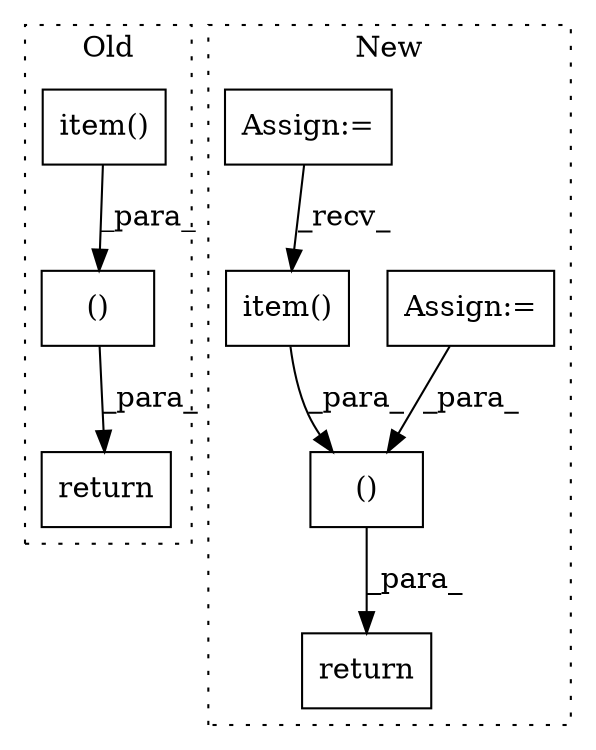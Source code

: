 digraph G {
subgraph cluster0 {
1 [label="return" a="93" s="2395" l="7" shape="box"];
7 [label="()" a="54" s="2445" l="39" shape="box"];
8 [label="item()" a="75" s="2402" l="43" shape="box"];
label = "Old";
style="dotted";
}
subgraph cluster1 {
2 [label="item()" a="75" s="2554" l="16" shape="box"];
3 [label="return" a="93" s="2535" l="7" shape="box"];
4 [label="Assign:=" a="68" s="2447" l="3" shape="box"];
5 [label="Assign:=" a="68" s="2498" l="3" shape="box"];
6 [label="()" a="54" s="2552" l="18" shape="box"];
label = "New";
style="dotted";
}
2 -> 6 [label="_para_"];
4 -> 6 [label="_para_"];
5 -> 2 [label="_recv_"];
6 -> 3 [label="_para_"];
7 -> 1 [label="_para_"];
8 -> 7 [label="_para_"];
}